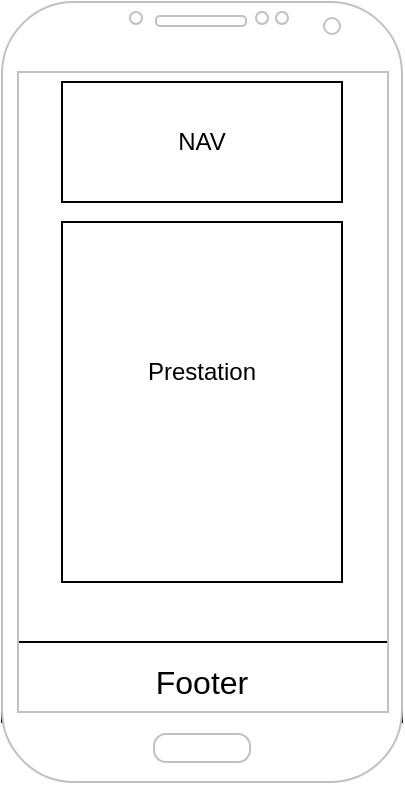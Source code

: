 <mxfile version="11.2.4" type="device" pages="1"><diagram id="OgnRn3fH7B8T_DZBhN7t" name="Page-1"><mxGraphModel dx="798" dy="457" grid="1" gridSize="10" guides="1" tooltips="1" connect="1" arrows="1" fold="1" page="1" pageScale="1" pageWidth="850" pageHeight="1100" math="0" shadow="0"><root><mxCell id="0"/><mxCell id="1" parent="0"/><mxCell id="izLPrFeBvQOw1Y5mD_92-39" value="" style="rounded=0;whiteSpace=wrap;html=1;" vertex="1" parent="1"><mxGeometry x="340" y="160" width="140" height="180" as="geometry"/></mxCell><mxCell id="izLPrFeBvQOw1Y5mD_92-30" value="" style="rounded=0;whiteSpace=wrap;html=1;" vertex="1" parent="1"><mxGeometry x="340" y="90" width="140" height="60" as="geometry"/></mxCell><mxCell id="izLPrFeBvQOw1Y5mD_92-31" value="NAV" style="text;html=1;strokeColor=none;fillColor=none;align=center;verticalAlign=middle;whiteSpace=wrap;rounded=0;" vertex="1" parent="1"><mxGeometry x="390" y="110" width="40" height="20" as="geometry"/></mxCell><mxCell id="izLPrFeBvQOw1Y5mD_92-34" value="" style="rounded=0;whiteSpace=wrap;html=1;" vertex="1" parent="1"><mxGeometry x="310" y="370" width="200" height="40" as="geometry"/></mxCell><mxCell id="izLPrFeBvQOw1Y5mD_92-38" value="&lt;font style=&quot;font-size: 16px&quot;&gt;Footer&lt;/font&gt;" style="text;html=1;strokeColor=none;fillColor=none;align=center;verticalAlign=middle;whiteSpace=wrap;rounded=0;" vertex="1" parent="1"><mxGeometry x="390" y="380" width="40" height="20" as="geometry"/></mxCell><mxCell id="izLPrFeBvQOw1Y5mD_92-29" value="" style="verticalLabelPosition=bottom;verticalAlign=top;html=1;shadow=0;dashed=0;strokeWidth=1;shape=mxgraph.android.phone2;fillColor=#ffffff;strokeColor=#c0c0c0;" vertex="1" parent="1"><mxGeometry x="310" y="50" width="200" height="390" as="geometry"/></mxCell><mxCell id="izLPrFeBvQOw1Y5mD_92-53" value="Prestation" style="text;html=1;strokeColor=none;fillColor=none;align=center;verticalAlign=middle;whiteSpace=wrap;rounded=0;" vertex="1" parent="1"><mxGeometry x="390" y="225" width="40" height="20" as="geometry"/></mxCell></root></mxGraphModel></diagram></mxfile>